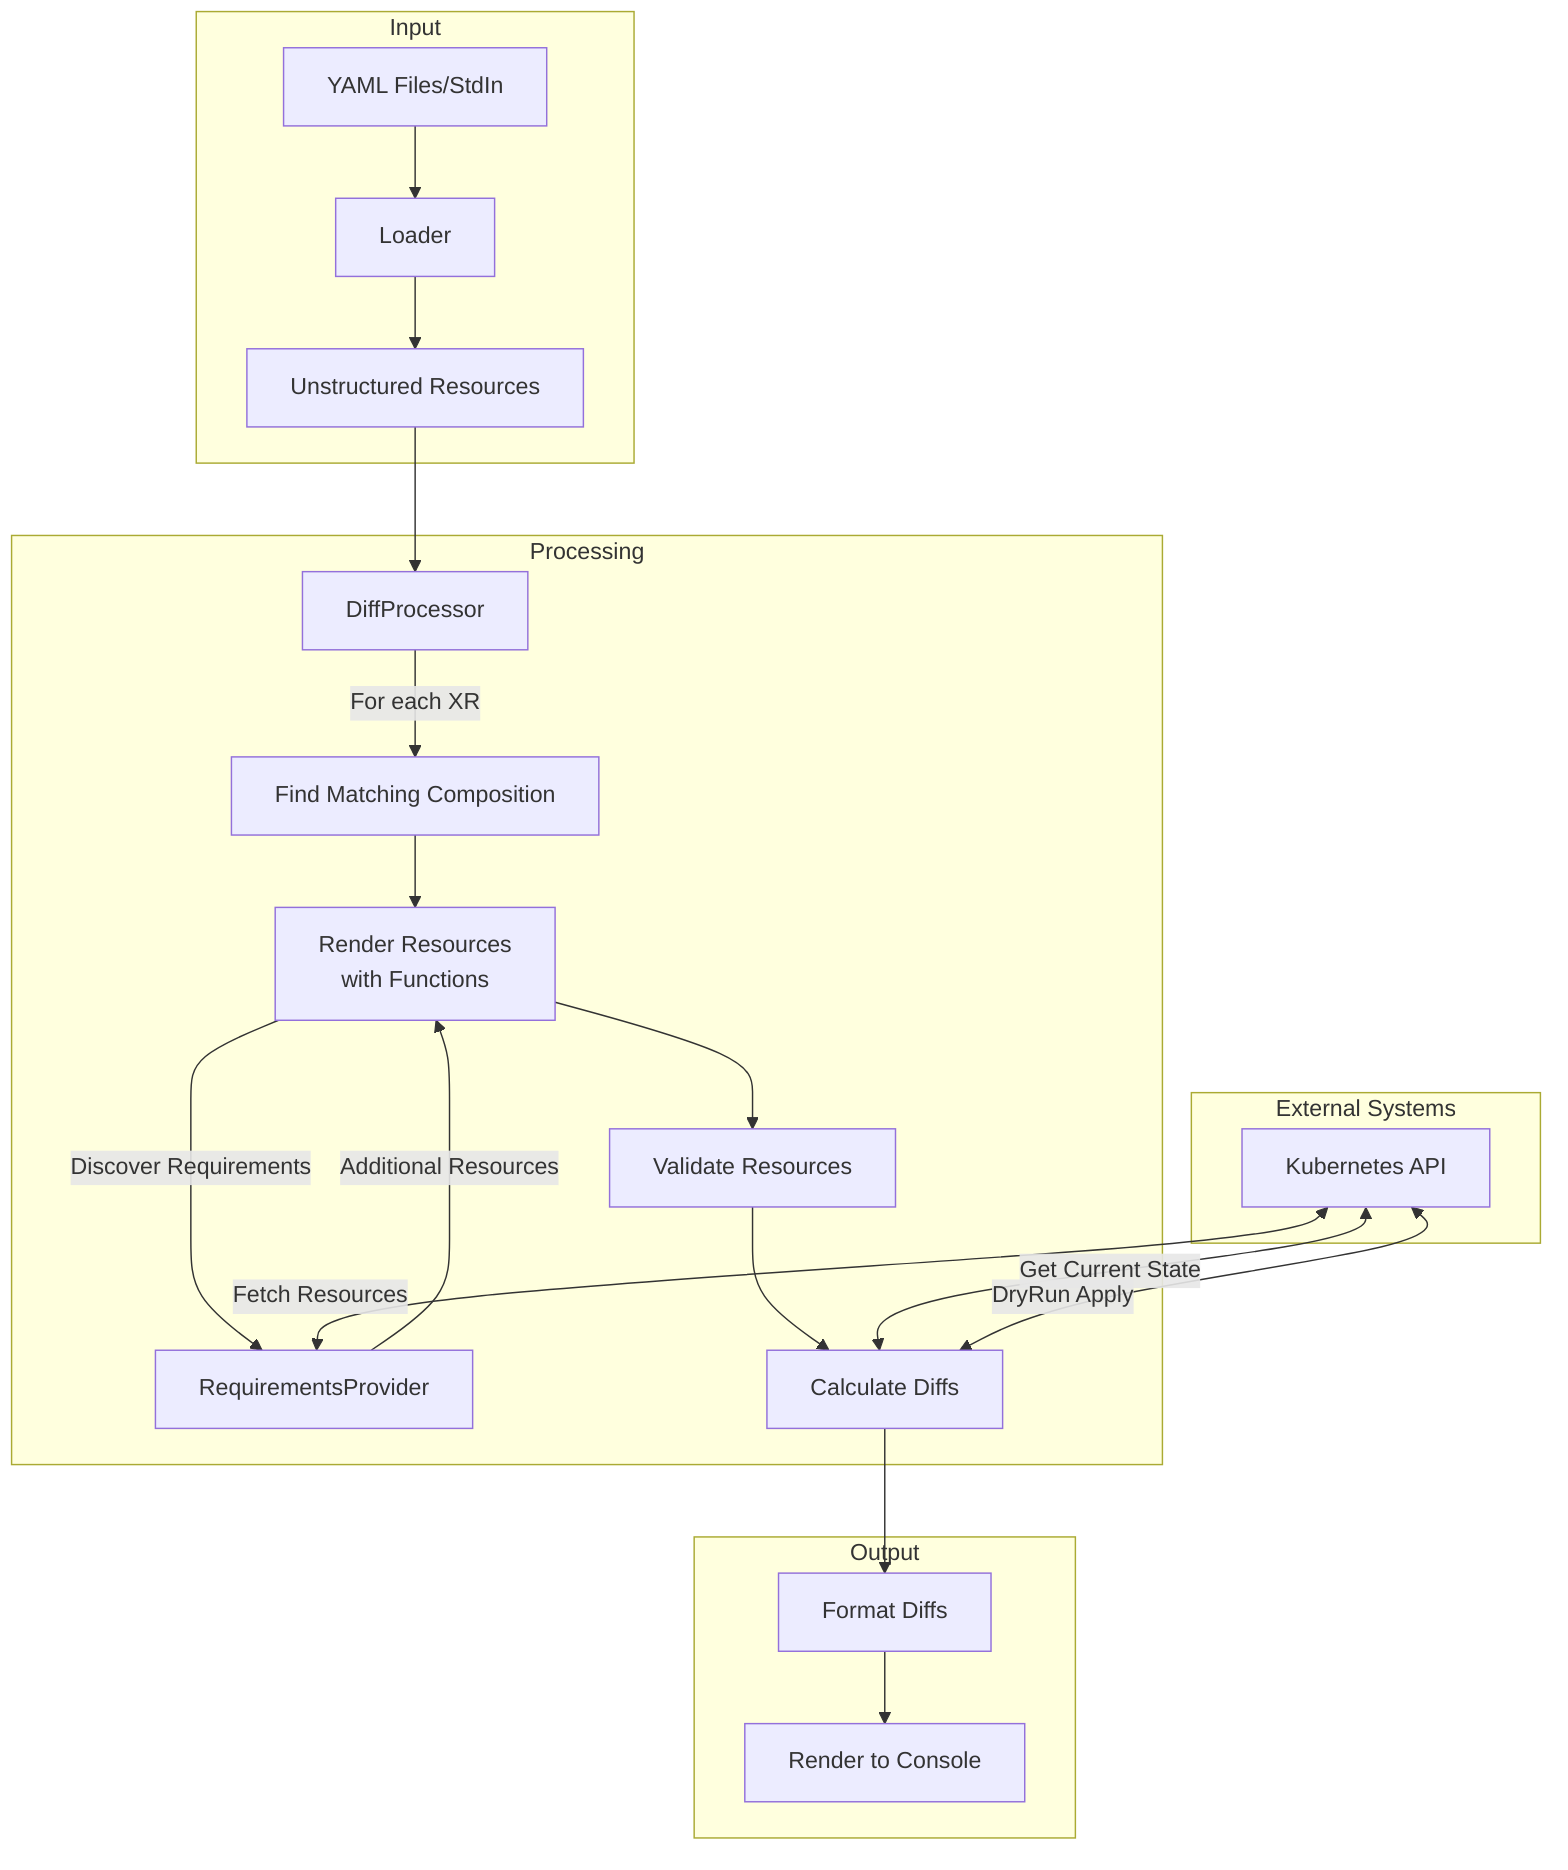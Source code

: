 flowchart TD
    subgraph "Input"
        A[YAML Files/StdIn] --> B[Loader]
        B --> C[Unstructured Resources]
    end
    
    subgraph "Processing"
        C --> D[DiffProcessor]
        D -->|"For each XR"| E[Find Matching Composition]
        E --> F[Render Resources\nwith Functions]
        F -->|"Discover Requirements"| M[RequirementsProvider]
        M -->|"Additional Resources"| F
        F --> G[Validate Resources]
        G --> H[Calculate Diffs]
    end
    
    subgraph "External Systems"
        I[Kubernetes API]
    end
    
    I <-->|"Get Current State"| H
    I <-->|"DryRun Apply"| H
    I <-->|"Fetch Resources"| M
    
    subgraph "Output"
        H --> K[Format Diffs]
        K --> L[Render to Console]
    end